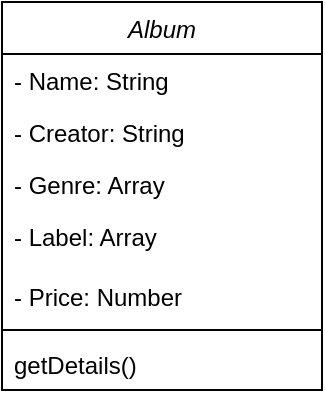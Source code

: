 <mxfile>
    <diagram id="C5RBs43oDa-KdzZeNtuy" name="Album">
        <mxGraphModel dx="257" dy="627" grid="1" gridSize="10" guides="1" tooltips="1" connect="1" arrows="1" fold="1" page="1" pageScale="1" pageWidth="827" pageHeight="1169" math="0" shadow="0">
            <root>
                <mxCell id="WIyWlLk6GJQsqaUBKTNV-0"/>
                <mxCell id="WIyWlLk6GJQsqaUBKTNV-1" parent="WIyWlLk6GJQsqaUBKTNV-0"/>
                <mxCell id="zkfFHV4jXpPFQw0GAbJ--0" value="Album" style="swimlane;fontStyle=2;align=center;verticalAlign=top;childLayout=stackLayout;horizontal=1;startSize=26;horizontalStack=0;resizeParent=1;resizeLast=0;collapsible=1;marginBottom=0;rounded=0;shadow=0;strokeWidth=1;" parent="WIyWlLk6GJQsqaUBKTNV-1" vertex="1">
                    <mxGeometry x="220" y="110" width="160" height="194" as="geometry">
                        <mxRectangle x="230" y="140" width="160" height="26" as="alternateBounds"/>
                    </mxGeometry>
                </mxCell>
                <mxCell id="zkfFHV4jXpPFQw0GAbJ--1" value="- Name: String" style="text;align=left;verticalAlign=top;spacingLeft=4;spacingRight=4;overflow=hidden;rotatable=0;points=[[0,0.5],[1,0.5]];portConstraint=eastwest;" parent="zkfFHV4jXpPFQw0GAbJ--0" vertex="1">
                    <mxGeometry y="26" width="160" height="26" as="geometry"/>
                </mxCell>
                <mxCell id="zkfFHV4jXpPFQw0GAbJ--2" value="- Creator: String" style="text;align=left;verticalAlign=top;spacingLeft=4;spacingRight=4;overflow=hidden;rotatable=0;points=[[0,0.5],[1,0.5]];portConstraint=eastwest;rounded=0;shadow=0;html=0;" parent="zkfFHV4jXpPFQw0GAbJ--0" vertex="1">
                    <mxGeometry y="52" width="160" height="26" as="geometry"/>
                </mxCell>
                <mxCell id="zkfFHV4jXpPFQw0GAbJ--3" value="- Genre: Array" style="text;align=left;verticalAlign=top;spacingLeft=4;spacingRight=4;overflow=hidden;rotatable=0;points=[[0,0.5],[1,0.5]];portConstraint=eastwest;rounded=0;shadow=0;html=0;" parent="zkfFHV4jXpPFQw0GAbJ--0" vertex="1">
                    <mxGeometry y="78" width="160" height="26" as="geometry"/>
                </mxCell>
                <mxCell id="0" value="- Label: Array" style="text;align=left;verticalAlign=top;spacingLeft=4;spacingRight=4;overflow=hidden;rotatable=0;points=[[0,0.5],[1,0.5]];portConstraint=eastwest;rounded=0;shadow=0;html=0;" parent="zkfFHV4jXpPFQw0GAbJ--0" vertex="1">
                    <mxGeometry y="104" width="160" height="30" as="geometry"/>
                </mxCell>
                <mxCell id="1" value="- Price: Number" style="text;align=left;verticalAlign=top;spacingLeft=4;spacingRight=4;overflow=hidden;rotatable=0;points=[[0,0.5],[1,0.5]];portConstraint=eastwest;rounded=0;shadow=0;html=0;" parent="zkfFHV4jXpPFQw0GAbJ--0" vertex="1">
                    <mxGeometry y="134" width="160" height="26" as="geometry"/>
                </mxCell>
                <mxCell id="zkfFHV4jXpPFQw0GAbJ--4" value="" style="line;html=1;strokeWidth=1;align=left;verticalAlign=middle;spacingTop=-1;spacingLeft=3;spacingRight=3;rotatable=0;labelPosition=right;points=[];portConstraint=eastwest;" parent="zkfFHV4jXpPFQw0GAbJ--0" vertex="1">
                    <mxGeometry y="160" width="160" height="8" as="geometry"/>
                </mxCell>
                <mxCell id="zkfFHV4jXpPFQw0GAbJ--5" value="getDetails()" style="text;align=left;verticalAlign=top;spacingLeft=4;spacingRight=4;overflow=hidden;rotatable=0;points=[[0,0.5],[1,0.5]];portConstraint=eastwest;" parent="zkfFHV4jXpPFQw0GAbJ--0" vertex="1">
                    <mxGeometry y="168" width="160" height="26" as="geometry"/>
                </mxCell>
            </root>
        </mxGraphModel>
    </diagram>
    <diagram id="eoatTnHO4CodU4HHzCzE" name="Book">
        <mxGraphModel dx="257" dy="627" grid="1" gridSize="10" guides="1" tooltips="1" connect="1" arrows="1" fold="1" page="1" pageScale="1" pageWidth="827" pageHeight="1169" math="0" shadow="0">
            <root>
                <mxCell id="Y42tlW5qFxmZ6hxyYtPj-0"/>
                <mxCell id="Y42tlW5qFxmZ6hxyYtPj-1" parent="Y42tlW5qFxmZ6hxyYtPj-0"/>
                <mxCell id="xVZXiWMnH5APFuL1nUN5-0" value="Book" style="swimlane;fontStyle=2;align=center;verticalAlign=top;childLayout=stackLayout;horizontal=1;startSize=26;horizontalStack=0;resizeParent=1;resizeLast=0;collapsible=1;marginBottom=0;rounded=0;shadow=0;strokeWidth=1;" parent="Y42tlW5qFxmZ6hxyYtPj-1" vertex="1">
                    <mxGeometry x="220" y="110" width="160" height="194" as="geometry">
                        <mxRectangle x="230" y="140" width="160" height="26" as="alternateBounds"/>
                    </mxGeometry>
                </mxCell>
                <mxCell id="xVZXiWMnH5APFuL1nUN5-1" value="- Name: String" style="text;align=left;verticalAlign=top;spacingLeft=4;spacingRight=4;overflow=hidden;rotatable=0;points=[[0,0.5],[1,0.5]];portConstraint=eastwest;" parent="xVZXiWMnH5APFuL1nUN5-0" vertex="1">
                    <mxGeometry y="26" width="160" height="26" as="geometry"/>
                </mxCell>
                <mxCell id="xVZXiWMnH5APFuL1nUN5-2" value="- Creator: String" style="text;align=left;verticalAlign=top;spacingLeft=4;spacingRight=4;overflow=hidden;rotatable=0;points=[[0,0.5],[1,0.5]];portConstraint=eastwest;rounded=0;shadow=0;html=0;" parent="xVZXiWMnH5APFuL1nUN5-0" vertex="1">
                    <mxGeometry y="52" width="160" height="26" as="geometry"/>
                </mxCell>
                <mxCell id="xVZXiWMnH5APFuL1nUN5-3" value="- Genre: Array" style="text;align=left;verticalAlign=top;spacingLeft=4;spacingRight=4;overflow=hidden;rotatable=0;points=[[0,0.5],[1,0.5]];portConstraint=eastwest;rounded=0;shadow=0;html=0;" parent="xVZXiWMnH5APFuL1nUN5-0" vertex="1">
                    <mxGeometry y="78" width="160" height="26" as="geometry"/>
                </mxCell>
                <mxCell id="xVZXiWMnH5APFuL1nUN5-4" value="- ISBN: Number" style="text;align=left;verticalAlign=top;spacingLeft=4;spacingRight=4;overflow=hidden;rotatable=0;points=[[0,0.5],[1,0.5]];portConstraint=eastwest;rounded=0;shadow=0;html=0;" parent="xVZXiWMnH5APFuL1nUN5-0" vertex="1">
                    <mxGeometry y="104" width="160" height="30" as="geometry"/>
                </mxCell>
                <mxCell id="xVZXiWMnH5APFuL1nUN5-5" value="- Price: Number" style="text;align=left;verticalAlign=top;spacingLeft=4;spacingRight=4;overflow=hidden;rotatable=0;points=[[0,0.5],[1,0.5]];portConstraint=eastwest;rounded=0;shadow=0;html=0;" parent="xVZXiWMnH5APFuL1nUN5-0" vertex="1">
                    <mxGeometry y="134" width="160" height="26" as="geometry"/>
                </mxCell>
                <mxCell id="xVZXiWMnH5APFuL1nUN5-6" value="" style="line;html=1;strokeWidth=1;align=left;verticalAlign=middle;spacingTop=-1;spacingLeft=3;spacingRight=3;rotatable=0;labelPosition=right;points=[];portConstraint=eastwest;" parent="xVZXiWMnH5APFuL1nUN5-0" vertex="1">
                    <mxGeometry y="160" width="160" height="8" as="geometry"/>
                </mxCell>
                <mxCell id="xVZXiWMnH5APFuL1nUN5-7" value="- getDetails()" style="text;align=left;verticalAlign=top;spacingLeft=4;spacingRight=4;overflow=hidden;rotatable=0;points=[[0,0.5],[1,0.5]];portConstraint=eastwest;" parent="xVZXiWMnH5APFuL1nUN5-0" vertex="1">
                    <mxGeometry y="168" width="160" height="26" as="geometry"/>
                </mxCell>
            </root>
        </mxGraphModel>
    </diagram>
    <diagram id="Jw5W7kyPAAK7DrCV8sg0" name="Movie">
        <mxGraphModel dx="257" dy="627" grid="1" gridSize="10" guides="1" tooltips="1" connect="1" arrows="1" fold="1" page="1" pageScale="1" pageWidth="827" pageHeight="1169" math="0" shadow="0">
            <root>
                <mxCell id="VmSldNN-V_7_7BzIo8YY-0"/>
                <mxCell id="VmSldNN-V_7_7BzIo8YY-1" parent="VmSldNN-V_7_7BzIo8YY-0"/>
                <mxCell id="kGJsx2XyGyrUZgrkHENg-0" value="Movie" style="swimlane;fontStyle=2;align=center;verticalAlign=top;childLayout=stackLayout;horizontal=1;startSize=26;horizontalStack=0;resizeParent=1;resizeLast=0;collapsible=1;marginBottom=0;rounded=0;shadow=0;strokeWidth=1;" parent="VmSldNN-V_7_7BzIo8YY-1" vertex="1">
                    <mxGeometry x="220" y="110" width="160" height="194" as="geometry">
                        <mxRectangle x="230" y="140" width="160" height="26" as="alternateBounds"/>
                    </mxGeometry>
                </mxCell>
                <mxCell id="kGJsx2XyGyrUZgrkHENg-1" value="- Name: String" style="text;align=left;verticalAlign=top;spacingLeft=4;spacingRight=4;overflow=hidden;rotatable=0;points=[[0,0.5],[1,0.5]];portConstraint=eastwest;" parent="kGJsx2XyGyrUZgrkHENg-0" vertex="1">
                    <mxGeometry y="26" width="160" height="26" as="geometry"/>
                </mxCell>
                <mxCell id="kGJsx2XyGyrUZgrkHENg-2" value="- Creator: String" style="text;align=left;verticalAlign=top;spacingLeft=4;spacingRight=4;overflow=hidden;rotatable=0;points=[[0,0.5],[1,0.5]];portConstraint=eastwest;rounded=0;shadow=0;html=0;" parent="kGJsx2XyGyrUZgrkHENg-0" vertex="1">
                    <mxGeometry y="52" width="160" height="26" as="geometry"/>
                </mxCell>
                <mxCell id="kGJsx2XyGyrUZgrkHENg-3" value="- Genre: Array" style="text;align=left;verticalAlign=top;spacingLeft=4;spacingRight=4;overflow=hidden;rotatable=0;points=[[0,0.5],[1,0.5]];portConstraint=eastwest;rounded=0;shadow=0;html=0;" parent="kGJsx2XyGyrUZgrkHENg-0" vertex="1">
                    <mxGeometry y="78" width="160" height="26" as="geometry"/>
                </mxCell>
                <mxCell id="kGJsx2XyGyrUZgrkHENg-4" value="- Starring: Array" style="text;align=left;verticalAlign=top;spacingLeft=4;spacingRight=4;overflow=hidden;rotatable=0;points=[[0,0.5],[1,0.5]];portConstraint=eastwest;rounded=0;shadow=0;html=0;" parent="kGJsx2XyGyrUZgrkHENg-0" vertex="1">
                    <mxGeometry y="104" width="160" height="30" as="geometry"/>
                </mxCell>
                <mxCell id="kGJsx2XyGyrUZgrkHENg-5" value="- Price: Number" style="text;align=left;verticalAlign=top;spacingLeft=4;spacingRight=4;overflow=hidden;rotatable=0;points=[[0,0.5],[1,0.5]];portConstraint=eastwest;rounded=0;shadow=0;html=0;" parent="kGJsx2XyGyrUZgrkHENg-0" vertex="1">
                    <mxGeometry y="134" width="160" height="26" as="geometry"/>
                </mxCell>
                <mxCell id="kGJsx2XyGyrUZgrkHENg-6" value="" style="line;html=1;strokeWidth=1;align=left;verticalAlign=middle;spacingTop=-1;spacingLeft=3;spacingRight=3;rotatable=0;labelPosition=right;points=[];portConstraint=eastwest;" parent="kGJsx2XyGyrUZgrkHENg-0" vertex="1">
                    <mxGeometry y="160" width="160" height="8" as="geometry"/>
                </mxCell>
                <mxCell id="kGJsx2XyGyrUZgrkHENg-7" value="- getDetails()" style="text;align=left;verticalAlign=top;spacingLeft=4;spacingRight=4;overflow=hidden;rotatable=0;points=[[0,0.5],[1,0.5]];portConstraint=eastwest;" parent="kGJsx2XyGyrUZgrkHENg-0" vertex="1">
                    <mxGeometry y="168" width="160" height="26" as="geometry"/>
                </mxCell>
            </root>
        </mxGraphModel>
    </diagram>
</mxfile>